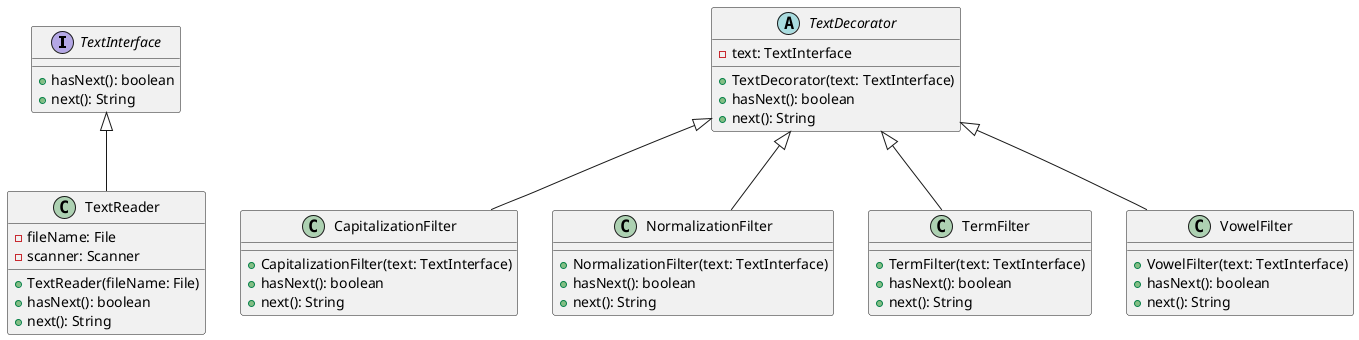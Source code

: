 @startuml

interface TextInterface {
    + hasNext(): boolean
    + next(): String
}

class TextReader {
    - fileName: File
    - scanner: Scanner
    + TextReader(fileName: File)
    + hasNext(): boolean
    + next(): String
}

abstract class TextDecorator {
    - text: TextInterface
    + TextDecorator(text: TextInterface)
    + hasNext(): boolean
    + next(): String
}

class CapitalizationFilter {
    + CapitalizationFilter(text: TextInterface)
    + hasNext(): boolean
    + next(): String
}

class NormalizationFilter {
    + NormalizationFilter(text: TextInterface)
    + hasNext(): boolean
    + next(): String
}

class TermFilter {
    + TermFilter(text: TextInterface)
    + hasNext(): boolean
    + next(): String
}

class VowelFilter {
    + VowelFilter(text: TextInterface)
    + hasNext(): boolean
    + next(): String
}

TextInterface <|-- TextReader
TextDecorator <|-- CapitalizationFilter
TextDecorator <|-- NormalizationFilter
TextDecorator <|-- TermFilter
TextDecorator <|-- VowelFilter

@enduml

